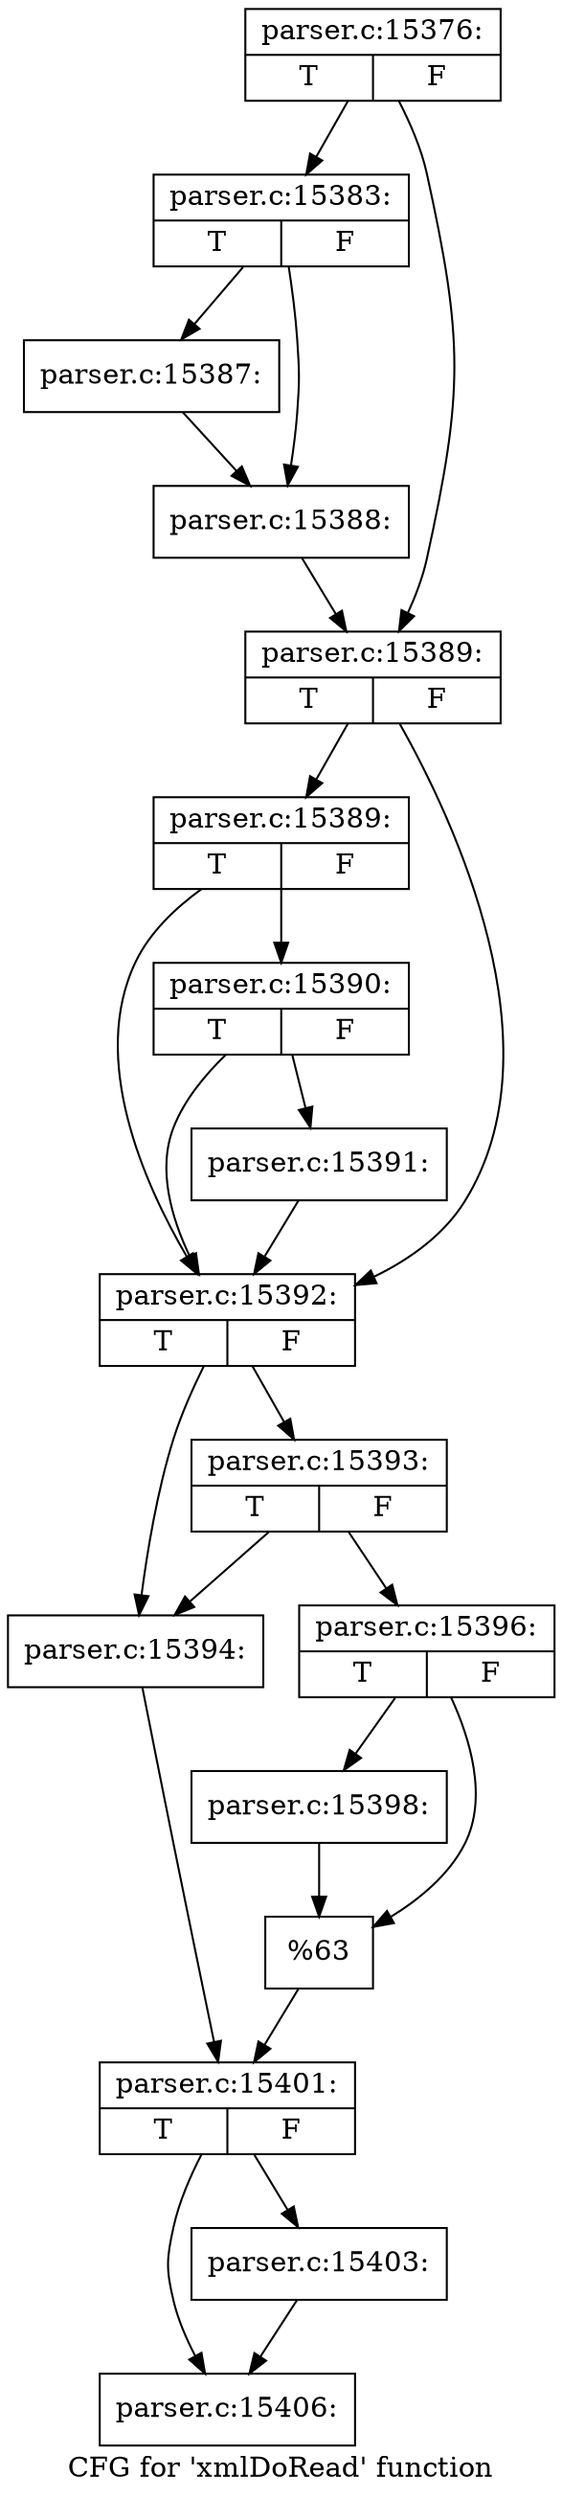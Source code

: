 digraph "CFG for 'xmlDoRead' function" {
	label="CFG for 'xmlDoRead' function";

	Node0x63ebc10 [shape=record,label="{parser.c:15376:|{<s0>T|<s1>F}}"];
	Node0x63ebc10 -> Node0x6402c70;
	Node0x63ebc10 -> Node0x6402cc0;
	Node0x6402c70 [shape=record,label="{parser.c:15383:|{<s0>T|<s1>F}}"];
	Node0x6402c70 -> Node0x6403520;
	Node0x6402c70 -> Node0x6403570;
	Node0x6403520 [shape=record,label="{parser.c:15387:}"];
	Node0x6403520 -> Node0x6403570;
	Node0x6403570 [shape=record,label="{parser.c:15388:}"];
	Node0x6403570 -> Node0x6402cc0;
	Node0x6402cc0 [shape=record,label="{parser.c:15389:|{<s0>T|<s1>F}}"];
	Node0x6402cc0 -> Node0x6403cf0;
	Node0x6402cc0 -> Node0x6403c20;
	Node0x6403cf0 [shape=record,label="{parser.c:15389:|{<s0>T|<s1>F}}"];
	Node0x6403cf0 -> Node0x6403c70;
	Node0x6403cf0 -> Node0x6403c20;
	Node0x6403c70 [shape=record,label="{parser.c:15390:|{<s0>T|<s1>F}}"];
	Node0x6403c70 -> Node0x6403bd0;
	Node0x6403c70 -> Node0x6403c20;
	Node0x6403bd0 [shape=record,label="{parser.c:15391:}"];
	Node0x6403bd0 -> Node0x6403c20;
	Node0x6403c20 [shape=record,label="{parser.c:15392:|{<s0>T|<s1>F}}"];
	Node0x6403c20 -> Node0x6404ea0;
	Node0x6403c20 -> Node0x6404f90;
	Node0x6404f90 [shape=record,label="{parser.c:15393:|{<s0>T|<s1>F}}"];
	Node0x6404f90 -> Node0x6404ea0;
	Node0x6404f90 -> Node0x6404f40;
	Node0x6404ea0 [shape=record,label="{parser.c:15394:}"];
	Node0x6404ea0 -> Node0x6404ef0;
	Node0x6404f40 [shape=record,label="{parser.c:15396:|{<s0>T|<s1>F}}"];
	Node0x6404f40 -> Node0x6405b00;
	Node0x6404f40 -> Node0x6405b50;
	Node0x6405b00 [shape=record,label="{parser.c:15398:}"];
	Node0x6405b00 -> Node0x6405b50;
	Node0x6405b50 [shape=record,label="{%63}"];
	Node0x6405b50 -> Node0x6404ef0;
	Node0x6404ef0 [shape=record,label="{parser.c:15401:|{<s0>T|<s1>F}}"];
	Node0x6404ef0 -> Node0x64066d0;
	Node0x6404ef0 -> Node0x6406680;
	Node0x6406680 [shape=record,label="{parser.c:15403:}"];
	Node0x6406680 -> Node0x64066d0;
	Node0x64066d0 [shape=record,label="{parser.c:15406:}"];
}
